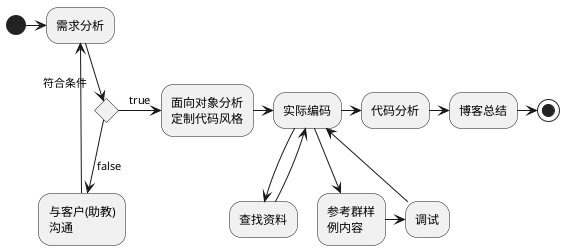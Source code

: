 @startuml active

(*) -> "需求分析"

if "符合条件" then
    -> [true] "面向对象分析\n定制代码风格"
    -> "实际编码"
    --> "查找资料"
    --> "实际编码"
    --> "参考群样\n例内容"
    -> "调试"
    --> "实际编码"
    -> "代码分析"
    -> "博客总结"
    -> (*)
else
    --> [false] "与客户(助教)\n沟通"
    --> "需求分析"

@enduml